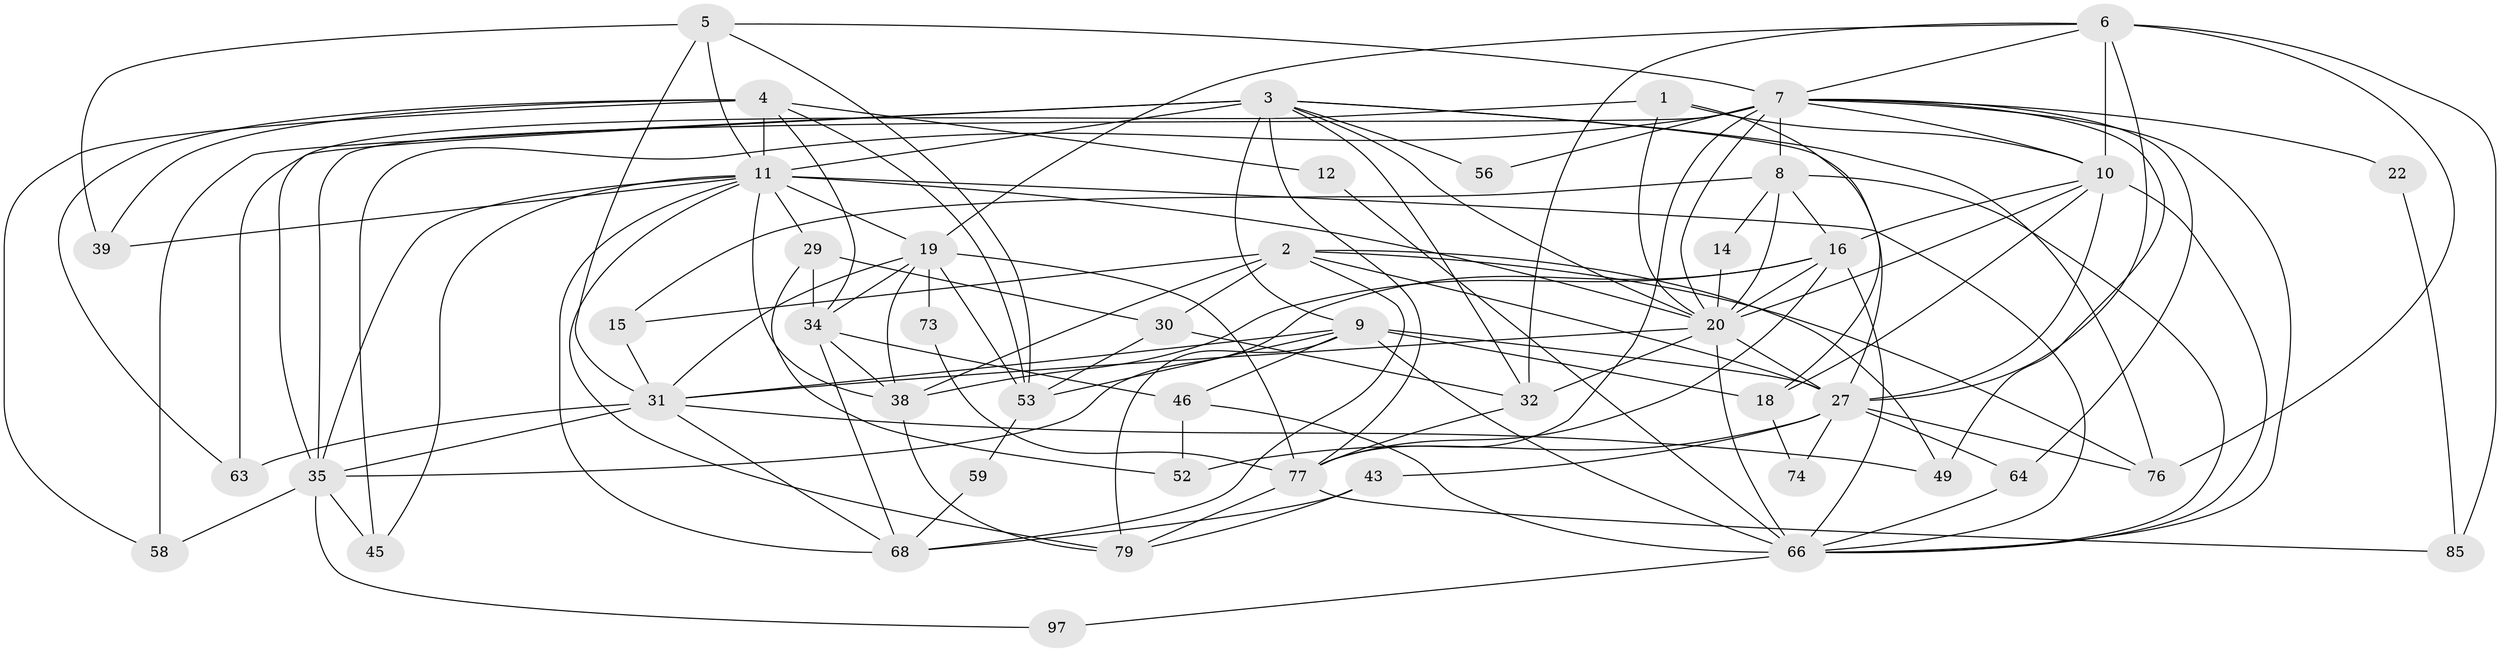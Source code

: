 // original degree distribution, {4: 0.24742268041237114, 5: 0.13402061855670103, 3: 0.27835051546391754, 6: 0.12371134020618557, 2: 0.15463917525773196, 7: 0.041237113402061855, 8: 0.020618556701030927}
// Generated by graph-tools (version 1.1) at 2025/14/03/09/25 04:14:51]
// undirected, 48 vertices, 131 edges
graph export_dot {
graph [start="1"]
  node [color=gray90,style=filled];
  1;
  2 [super="+23"];
  3 [super="+17"];
  4 [super="+80"];
  5;
  6 [super="+71+57"];
  7 [super="+24+37+51"];
  8 [super="+36"];
  9 [super="+13"];
  10 [super="+25"];
  11 [super="+55+33"];
  12;
  14;
  15;
  16 [super="+21"];
  18;
  19 [super="+75"];
  20 [super="+89+40"];
  22;
  27 [super="+28+41"];
  29;
  30;
  31 [super="+50"];
  32 [super="+54+42"];
  34 [super="+48"];
  35 [super="+83"];
  38 [super="+92"];
  39;
  43;
  45 [super="+65"];
  46;
  49;
  52 [super="+69"];
  53 [super="+93+72"];
  56;
  58;
  59;
  63;
  64;
  66 [super="+78+67"];
  68;
  73;
  74;
  76;
  77 [super="+94"];
  79 [super="+91"];
  85;
  97;
  1 -- 63;
  1 -- 18;
  1 -- 10;
  1 -- 20;
  2 -- 15;
  2 -- 30;
  2 -- 76;
  2 -- 49;
  2 -- 68;
  2 -- 38;
  2 -- 27;
  3 -- 32;
  3 -- 35;
  3 -- 9;
  3 -- 76;
  3 -- 77;
  3 -- 56;
  3 -- 58;
  3 -- 20;
  3 -- 27;
  3 -- 11 [weight=2];
  4 -- 11 [weight=3];
  4 -- 34;
  4 -- 39;
  4 -- 12;
  4 -- 58;
  4 -- 63;
  4 -- 53;
  5 -- 39;
  5 -- 7;
  5 -- 31;
  5 -- 53;
  5 -- 11;
  6 -- 76;
  6 -- 85;
  6 -- 19;
  6 -- 7;
  6 -- 27;
  6 -- 10;
  6 -- 32;
  7 -- 35;
  7 -- 64;
  7 -- 22;
  7 -- 56;
  7 -- 77;
  7 -- 49;
  7 -- 45;
  7 -- 10;
  7 -- 66;
  7 -- 8;
  7 -- 20;
  8 -- 14;
  8 -- 15;
  8 -- 20 [weight=2];
  8 -- 16;
  8 -- 66;
  9 -- 79;
  9 -- 46;
  9 -- 18;
  9 -- 53;
  9 -- 31;
  9 -- 27;
  9 -- 66;
  10 -- 66;
  10 -- 16;
  10 -- 18;
  10 -- 20;
  10 -- 27;
  11 -- 79;
  11 -- 19;
  11 -- 66;
  11 -- 68;
  11 -- 35;
  11 -- 38;
  11 -- 39;
  11 -- 45;
  11 -- 20;
  11 -- 29;
  12 -- 66;
  14 -- 20;
  15 -- 31;
  16 -- 66;
  16 -- 77;
  16 -- 35;
  16 -- 38;
  16 -- 20;
  18 -- 74;
  19 -- 73;
  19 -- 34;
  19 -- 53;
  19 -- 77 [weight=2];
  19 -- 31;
  19 -- 38;
  20 -- 31 [weight=2];
  20 -- 27;
  20 -- 32;
  20 -- 66 [weight=2];
  22 -- 85;
  27 -- 76 [weight=2];
  27 -- 64;
  27 -- 74;
  27 -- 43;
  27 -- 52;
  29 -- 30;
  29 -- 52;
  29 -- 34;
  30 -- 53;
  30 -- 32;
  31 -- 35;
  31 -- 68;
  31 -- 49;
  31 -- 63;
  32 -- 77;
  34 -- 38;
  34 -- 46 [weight=2];
  34 -- 68;
  35 -- 58;
  35 -- 97;
  35 -- 45;
  38 -- 79;
  43 -- 68;
  43 -- 79;
  46 -- 52;
  46 -- 66;
  53 -- 59;
  59 -- 68;
  64 -- 66;
  66 -- 97;
  73 -- 77;
  77 -- 79;
  77 -- 85;
}
